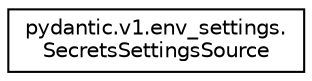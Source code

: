 digraph "Graphical Class Hierarchy"
{
 // LATEX_PDF_SIZE
  edge [fontname="Helvetica",fontsize="10",labelfontname="Helvetica",labelfontsize="10"];
  node [fontname="Helvetica",fontsize="10",shape=record];
  rankdir="LR";
  Node0 [label="pydantic.v1.env_settings.\lSecretsSettingsSource",height=0.2,width=0.4,color="black", fillcolor="white", style="filled",URL="$classpydantic_1_1v1_1_1env__settings_1_1SecretsSettingsSource.html",tooltip=" "];
}
